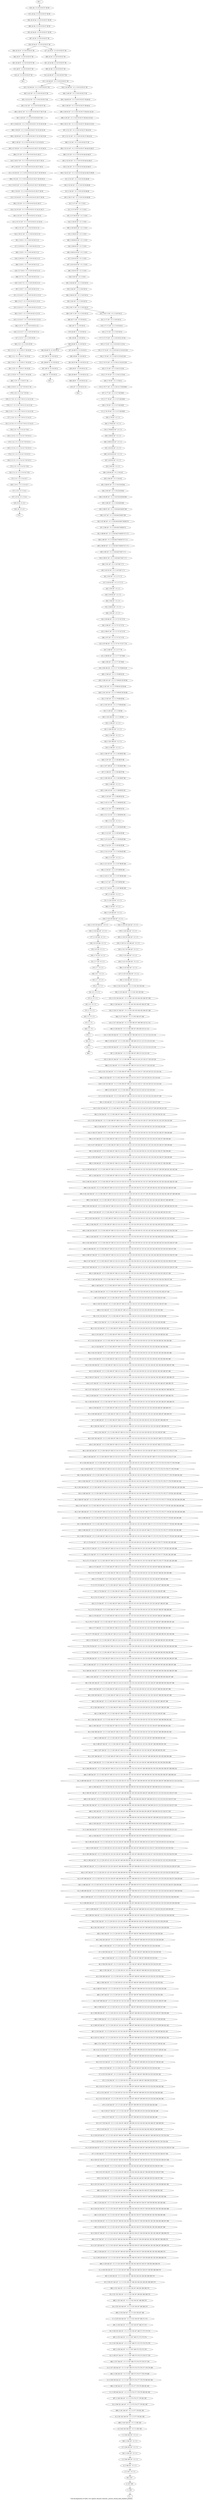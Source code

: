digraph G {
graph [label="Tree-decomposition of width 5 for register allocator (function _process_thread_shell_sendtest_process)"]
0[label="0 | : "];
1[label="1 | 248 : "];
2[label="2 | 247 248 : "];
3[label="3 | 5 247 : 0 1 2 3 "];
4[label="4 | 5 246 247 : 0 1 2 3 "];
5[label="5 | 5 245 246 247 : 0 1 2 3 "];
6[label="6 | 5 244 245 247 : 0 1 2 3 "];
7[label="7 | 5 243 244 247 : 0 1 2 3 "];
8[label="8 | 5 242 243 244 247 : 0 1 2 3 281 282 "];
9[label="9 | 5 241 242 244 247 : 0 1 2 3 277 278 281 282 "];
10[label="10 | 5 240 241 244 247 : 0 1 2 3 273 274 277 278 281 282 "];
11[label="11 | 5 239 240 244 247 : 0 1 2 3 273 274 277 278 279 280 281 282 "];
12[label="12 | 5 238 239 244 247 : 0 1 2 3 167 168 273 274 277 278 279 280 281 282 "];
13[label="13 | 5 237 238 244 247 : 0 1 2 3 167 168 273 274 275 276 277 278 279 280 "];
14[label="14 | 5 236 237 244 247 : 0 1 2 3 167 168 273 274 275 276 277 278 "];
15[label="15 | 5 235 236 244 247 : 0 1 2 3 167 168 271 272 273 274 275 276 "];
16[label="16 | 5 234 235 244 247 : 0 1 2 3 155 156 167 168 271 272 273 274 "];
17[label="17 | 5 233 234 244 247 : 0 1 2 3 155 156 167 168 271 272 "];
18[label="18 | 5 232 233 244 247 : 0 1 2 3 155 156 167 168 269 270 "];
19[label="19 | 5 231 232 244 247 : 0 1 2 3 155 156 167 168 265 266 269 270 "];
20[label="20 | 5 230 231 244 247 : 0 1 2 3 155 156 167 168 243 244 245 246 265 266 269 270 "];
21[label="21 | 5 229 230 244 247 : 0 1 2 3 155 156 167 168 243 244 245 246 255 256 257 258 265 266 269 270 "];
22[label="22 | 5 228 229 244 247 : 0 1 2 3 155 156 167 168 243 244 245 246 255 256 257 258 259 260 261 262 265 266 269 270 "];
23[label="23 | 5 227 228 244 247 : 0 1 2 3 155 156 167 168 243 244 245 246 255 256 257 258 259 260 261 262 265 266 267 268 269 270 "];
24[label="24 | 5 226 227 244 247 : 0 1 2 3 155 156 167 168 243 244 245 246 255 256 257 258 259 260 261 262 265 266 267 268 269 270 "];
25[label="25 | 5 225 226 244 247 : 0 1 2 3 155 156 167 168 243 244 245 246 255 256 257 258 259 260 261 262 263 264 265 266 267 268 "];
26[label="26 | 5 224 225 244 247 : 0 1 2 3 155 156 167 168 223 224 243 244 245 246 255 256 257 258 259 260 261 262 263 264 265 266 "];
27[label="27 | 5 223 224 244 247 : 0 1 2 3 155 156 167 168 223 224 243 244 245 246 255 256 257 258 259 260 261 262 263 264 "];
28[label="28 | 5 222 223 244 247 : 0 1 2 3 155 156 167 168 223 224 243 244 245 246 247 248 249 250 255 256 257 258 259 260 261 262 "];
29[label="29 | 5 221 222 244 247 : 0 1 2 3 155 156 167 168 223 224 243 244 245 246 247 248 249 250 255 256 257 258 "];
30[label="30 | 5 220 221 244 247 : 0 1 2 3 155 156 167 168 223 224 243 244 245 246 247 248 249 250 251 252 253 254 255 256 257 258 "];
31[label="31 | 5 219 220 244 247 : 0 1 2 3 155 156 167 168 207 208 209 210 223 224 243 244 245 246 247 248 249 250 251 252 253 254 255 256 257 258 "];
32[label="32 | 5 218 219 244 247 : 0 1 2 3 155 156 167 168 207 208 209 210 223 224 243 244 245 246 247 248 249 250 251 252 253 254 "];
33[label="33 | 5 217 218 244 247 : 0 1 2 3 155 156 167 168 207 208 209 210 223 224 243 244 245 246 247 248 249 250 "];
34[label="34 | 5 216 217 244 247 : 0 1 2 3 155 156 167 168 207 208 209 210 223 224 243 244 245 246 "];
35[label="35 | 5 215 216 244 247 : 0 1 2 3 129 130 131 132 155 156 167 168 207 208 209 210 223 224 243 244 245 246 "];
36[label="36 | 5 214 215 244 247 : 0 1 2 3 129 130 131 132 155 156 167 168 207 208 209 210 223 224 243 244 245 246 "];
37[label="37 | 5 213 214 244 247 : 0 1 2 3 129 130 131 132 155 156 167 168 207 208 209 210 223 224 241 242 "];
38[label="38 | 5 212 213 244 247 : 0 1 2 3 129 130 131 132 155 156 167 168 207 208 209 210 223 224 237 238 241 242 "];
39[label="39 | 5 211 212 244 247 : 0 1 2 3 129 130 131 132 155 156 167 168 207 208 209 210 223 224 233 234 237 238 241 242 "];
40[label="40 | 5 210 211 244 247 : 0 1 2 3 129 130 131 132 155 156 167 168 207 208 209 210 223 224 233 234 237 238 239 240 241 242 "];
41[label="41 | 5 209 210 244 247 : 0 1 2 3 129 130 131 132 155 156 167 168 207 208 209 210 223 224 233 234 237 238 239 240 241 242 "];
42[label="42 | 5 208 209 244 247 : 0 1 2 3 129 130 131 132 155 156 167 168 207 208 209 210 223 224 233 234 235 236 237 238 239 240 "];
43[label="43 | 5 207 208 244 247 : 0 1 2 3 129 130 131 132 155 156 167 168 207 208 209 210 223 224 233 234 235 236 237 238 "];
44[label="44 | 5 206 207 244 247 : 0 1 2 3 129 130 131 132 155 156 167 168 207 208 209 210 223 224 231 232 233 234 235 236 "];
45[label="45 | 5 205 206 244 247 : 0 1 2 3 129 130 131 132 155 156 167 168 207 208 209 210 223 224 231 232 233 234 "];
46[label="46 | 5 204 205 244 247 : 0 1 2 3 129 130 131 132 155 156 167 168 207 208 209 210 223 224 231 232 "];
47[label="47 | 5 203 204 244 247 : 0 1 2 3 129 130 131 132 155 156 167 168 207 208 209 210 223 224 229 230 "];
48[label="48 | 5 202 203 244 247 : 0 1 2 3 129 130 131 132 155 156 167 168 207 208 209 210 223 224 225 226 229 230 "];
49[label="49 | 5 201 202 244 247 : 0 1 2 3 129 130 131 132 155 156 167 168 199 200 201 202 207 208 209 210 223 224 225 226 229 230 "];
50[label="50 | 5 200 201 244 247 : 0 1 2 3 129 130 131 132 155 156 167 168 199 200 201 202 207 208 209 210 215 216 217 218 223 224 225 226 229 230 "];
51[label="51 | 5 199 200 244 247 : 0 1 2 3 129 130 131 132 155 156 167 168 199 200 201 202 207 208 209 210 215 216 217 218 219 220 221 222 223 224 225 226 229 230 "];
52[label="52 | 5 198 199 244 247 : 0 1 2 3 129 130 131 132 155 156 167 168 199 200 201 202 207 208 209 210 215 216 217 218 219 220 221 222 223 224 225 226 227 228 229 230 "];
53[label="53 | 5 197 198 244 247 : 0 1 2 3 129 130 131 132 155 156 167 168 199 200 201 202 207 208 209 210 215 216 217 218 219 220 221 222 223 224 225 226 227 228 229 230 "];
54[label="54 | 5 196 197 244 247 : 0 1 2 3 129 130 131 132 155 156 167 168 199 200 201 202 207 208 209 210 215 216 217 218 219 220 221 222 223 224 225 226 227 228 "];
55[label="55 | 5 195 196 244 247 : 0 1 2 3 129 130 131 132 155 156 167 168 199 200 201 202 207 208 209 210 215 216 217 218 219 220 221 222 223 224 225 226 "];
56[label="56 | 5 194 195 244 247 : 0 1 2 3 129 130 131 132 155 156 167 168 199 200 201 202 207 208 209 210 215 216 217 218 219 220 221 222 223 224 "];
57[label="57 | 5 193 194 244 247 : 0 1 2 3 129 130 131 132 155 156 167 168 199 200 201 202 203 204 205 206 207 208 209 210 215 216 217 218 219 220 221 222 "];
58[label="58 | 5 192 193 244 247 : 0 1 2 3 129 130 131 132 155 156 167 168 199 200 201 202 203 204 205 206 207 208 209 210 215 216 217 218 "];
59[label="59 | 5 191 192 244 247 : 0 1 2 3 129 130 131 132 155 156 167 168 199 200 201 202 203 204 205 206 207 208 209 210 211 212 213 214 215 216 217 218 "];
60[label="60 | 5 190 191 244 247 : 0 1 2 3 129 130 131 132 155 156 167 168 199 200 201 202 203 204 205 206 207 208 209 210 211 212 213 214 215 216 217 218 "];
61[label="61 | 5 189 190 244 247 : 0 1 2 3 105 106 107 108 113 114 115 116 129 130 131 132 155 156 167 168 199 200 201 202 203 204 205 206 207 208 209 210 211 212 213 214 "];
62[label="62 | 5 188 189 244 247 : 0 1 2 3 105 106 107 108 113 114 115 116 129 130 131 132 155 156 167 168 199 200 201 202 203 204 205 206 207 208 209 210 "];
63[label="63 | 5 187 188 244 247 : 0 1 2 3 105 106 107 108 113 114 115 116 129 130 131 132 155 156 167 168 199 200 201 202 203 204 205 206 "];
64[label="64 | 5 186 187 244 247 : 0 1 2 3 105 106 107 108 113 114 115 116 129 130 131 132 155 156 167 168 199 200 201 202 "];
65[label="65 | 5 185 186 244 247 : 0 1 2 3 105 106 107 108 113 114 115 116 121 122 123 124 129 130 131 132 155 156 167 168 199 200 201 202 "];
66[label="66 | 5 184 185 244 247 : 0 1 2 3 105 106 107 108 113 114 115 116 121 122 123 124 129 130 131 132 155 156 167 168 199 200 201 202 "];
67[label="67 | 5 183 184 244 247 : 0 1 2 3 105 106 107 108 113 114 115 116 121 122 123 124 129 130 131 132 155 156 167 168 197 198 "];
68[label="68 | 5 182 183 244 247 : 0 1 2 3 105 106 107 108 113 114 115 116 121 122 123 124 129 130 131 132 155 156 167 168 193 194 197 198 "];
69[label="69 | 5 181 182 244 247 : 0 1 2 3 105 106 107 108 113 114 115 116 121 122 123 124 129 130 131 132 155 156 167 168 189 190 193 194 197 198 "];
70[label="70 | 5 180 181 244 247 : 0 1 2 3 105 106 107 108 113 114 115 116 121 122 123 124 129 130 131 132 155 156 167 168 189 190 193 194 195 196 197 198 "];
71[label="71 | 5 179 180 244 247 : 0 1 2 3 105 106 107 108 113 114 115 116 121 122 123 124 129 130 131 132 155 156 167 168 189 190 193 194 195 196 197 198 "];
72[label="72 | 5 178 179 244 247 : 0 1 2 3 105 106 107 108 113 114 115 116 121 122 123 124 129 130 131 132 155 156 167 168 189 190 191 192 193 194 195 196 "];
73[label="73 | 5 177 178 244 247 : 0 1 2 3 105 106 107 108 113 114 115 116 121 122 123 124 129 130 131 132 155 156 167 168 189 190 191 192 193 194 "];
74[label="74 | 5 176 177 244 247 : 0 1 2 3 105 106 107 108 113 114 115 116 121 122 123 124 129 130 131 132 155 156 167 168 187 188 189 190 191 192 "];
75[label="75 | 5 175 176 244 247 : 0 1 2 3 105 106 107 108 113 114 115 116 121 122 123 124 129 130 131 132 155 156 167 168 187 188 189 190 "];
76[label="76 | 5 174 175 244 247 : 0 1 2 3 105 106 107 108 113 114 115 116 121 122 123 124 129 130 131 132 155 156 167 168 187 188 "];
77[label="77 | 5 173 174 244 247 : 0 1 2 3 105 106 107 108 113 114 115 116 121 122 123 124 129 130 131 132 155 156 167 168 185 186 "];
78[label="78 | 5 172 173 244 247 : 0 1 2 3 105 106 107 108 113 114 115 116 121 122 123 124 129 130 131 132 155 156 167 168 181 182 185 186 "];
79[label="79 | 5 171 172 244 247 : 0 1 2 3 105 106 107 108 113 114 115 116 121 122 123 124 129 130 131 132 155 156 167 168 175 176 177 178 181 182 185 186 "];
80[label="80 | 5 170 171 244 247 : 0 1 2 3 105 106 107 108 113 114 115 116 121 122 123 124 129 130 131 132 155 156 167 168 175 176 177 178 181 182 185 186 "];
81[label="81 | 5 169 170 244 247 : 0 1 2 3 105 106 107 108 113 114 115 116 121 122 123 124 129 130 131 132 155 156 167 168 171 172 173 174 175 176 177 178 181 182 185 186 "];
82[label="82 | 5 168 169 244 247 : 0 1 2 3 105 106 107 108 113 114 115 116 121 122 123 124 129 130 131 132 155 156 167 168 171 172 173 174 175 176 177 178 181 182 185 186 "];
83[label="83 | 5 167 168 244 247 : 0 1 2 3 105 106 107 108 113 114 115 116 121 122 123 124 129 130 131 132 155 156 167 168 171 172 173 174 175 176 177 178 181 182 183 184 185 186 "];
84[label="84 | 5 166 167 244 247 : 0 1 2 3 105 106 107 108 113 114 115 116 121 122 123 124 129 130 131 132 155 156 167 168 171 172 173 174 175 176 177 178 181 182 183 184 185 186 "];
85[label="85 | 5 165 166 244 247 : 0 1 2 3 105 106 107 108 113 114 115 116 121 122 123 124 129 130 131 132 155 156 167 168 171 172 173 174 175 176 177 178 179 180 181 182 183 184 "];
86[label="86 | 5 164 165 244 247 : 0 1 2 3 105 106 107 108 113 114 115 116 121 122 123 124 129 130 131 132 155 156 167 168 171 172 173 174 175 176 177 178 179 180 181 182 "];
87[label="87 | 5 163 164 244 247 : 0 1 2 3 105 106 107 108 113 114 115 116 121 122 123 124 129 130 131 132 155 156 167 168 171 172 173 174 175 176 177 178 179 180 "];
88[label="88 | 5 162 163 244 247 : 0 1 2 3 105 106 107 108 113 114 115 116 121 122 123 124 129 130 131 132 155 156 167 168 171 172 173 174 175 176 177 178 "];
89[label="89 | 5 161 162 244 247 : 0 1 2 3 105 106 107 108 113 114 115 116 121 122 123 124 129 130 131 132 155 156 167 168 171 172 173 174 "];
90[label="90 | 5 160 161 244 247 : 0 1 2 3 105 106 107 108 113 114 115 116 121 122 123 124 129 130 131 132 155 156 167 168 169 170 "];
91[label="91 | 5 159 160 244 247 : 0 1 2 3 105 106 107 108 113 114 115 116 121 122 123 124 129 130 131 132 155 156 165 166 167 168 169 170 "];
92[label="92 | 5 158 159 244 247 : 0 1 2 3 105 106 107 108 113 114 115 116 121 122 123 124 129 130 131 132 155 156 161 162 165 166 167 168 169 170 "];
93[label="93 | 5 157 158 244 247 : 0 1 2 3 105 106 107 108 113 114 115 116 121 122 123 124 129 130 131 132 155 156 161 162 165 166 167 168 169 170 "];
94[label="94 | 5 156 157 244 247 : 0 1 2 3 105 106 107 108 113 114 115 116 121 122 123 124 129 130 131 132 155 156 161 162 165 166 167 168 169 170 "];
95[label="95 | 5 155 156 244 247 : 0 1 2 3 105 106 107 108 113 114 115 116 121 122 123 124 129 130 131 132 155 156 161 162 163 164 165 166 167 168 "];
96[label="96 | 5 154 155 244 247 : 0 1 2 3 105 106 107 108 113 114 115 116 121 122 123 124 129 130 131 132 155 156 161 162 163 164 165 166 "];
97[label="97 | 5 153 154 244 247 : 0 1 2 3 105 106 107 108 113 114 115 116 121 122 123 124 129 130 131 132 155 156 159 160 161 162 163 164 "];
98[label="98 | 5 152 153 244 247 : 0 1 2 3 105 106 107 108 113 114 115 116 121 122 123 124 129 130 131 132 155 156 159 160 161 162 "];
99[label="99 | 5 151 152 244 247 : 0 1 2 3 105 106 107 108 113 114 115 116 121 122 123 124 129 130 131 132 155 156 159 160 "];
100[label="100 | 5 150 151 244 247 : 0 1 2 3 105 106 107 108 113 114 115 116 121 122 123 124 129 130 131 132 155 156 157 158 "];
101[label="101 | 5 149 150 244 247 : 0 1 2 3 105 106 107 108 113 114 115 116 121 122 123 124 129 130 131 132 153 154 155 156 157 158 "];
102[label="102 | 5 148 149 244 247 : 0 1 2 3 105 106 107 108 113 114 115 116 121 122 123 124 129 130 131 132 149 150 153 154 155 156 157 158 "];
103[label="103 | 5 147 148 244 247 : 0 1 2 3 105 106 107 108 113 114 115 116 121 122 123 124 129 130 131 132 141 142 143 144 149 150 153 154 155 156 157 158 "];
104[label="104 | 5 146 147 244 247 : 0 1 2 3 105 106 107 108 113 114 115 116 121 122 123 124 129 130 131 132 141 142 143 144 149 150 153 154 155 156 157 158 "];
105[label="105 | 5 145 146 244 247 : 0 1 2 3 105 106 107 108 113 114 115 116 121 122 123 124 129 130 131 132 141 142 143 144 149 150 153 154 155 156 157 158 "];
106[label="106 | 5 144 145 244 247 : 0 1 2 3 105 106 107 108 113 114 115 116 121 122 123 124 129 130 131 132 141 142 143 144 149 150 151 152 153 154 155 156 "];
107[label="107 | 5 143 144 244 247 : 0 1 2 3 105 106 107 108 113 114 115 116 121 122 123 124 129 130 131 132 141 142 143 144 149 150 151 152 153 154 "];
108[label="108 | 5 142 143 244 247 : 0 1 2 3 105 106 107 108 113 114 115 116 121 122 123 124 129 130 131 132 141 142 143 144 145 146 147 148 149 150 151 152 "];
109[label="109 | 5 141 142 244 247 : 0 1 2 3 105 106 107 108 113 114 115 116 121 122 123 124 129 130 131 132 137 138 139 140 141 142 143 144 145 146 147 148 149 150 "];
110[label="110 | 5 140 141 244 247 : 0 1 2 3 105 106 107 108 113 114 115 116 121 122 123 124 129 130 131 132 137 138 139 140 141 142 143 144 145 146 147 148 "];
111[label="111 | 5 139 140 244 247 : 0 1 2 3 105 106 107 108 113 114 115 116 121 122 123 124 129 130 131 132 133 134 135 136 137 138 139 140 141 142 143 144 "];
112[label="112 | 5 138 139 244 247 : 0 1 2 3 105 106 107 108 113 114 115 116 121 122 123 124 129 130 131 132 133 134 135 136 137 138 139 140 "];
113[label="113 | 5 137 138 244 247 : 0 1 2 3 105 106 107 108 113 114 115 116 121 122 123 124 129 130 131 132 133 134 135 136 137 138 139 140 "];
114[label="114 | 5 136 137 244 247 : 0 1 2 3 105 106 107 108 113 114 115 116 121 122 123 124 129 130 131 132 133 134 135 136 137 138 139 140 "];
115[label="115 | 5 135 136 244 247 : 0 1 2 3 105 106 107 108 113 114 115 116 121 122 123 124 125 126 127 128 129 130 131 132 133 134 135 136 "];
116[label="116 | 5 134 135 244 247 : 0 1 2 3 105 106 107 108 113 114 115 116 121 122 123 124 125 126 127 128 129 130 131 132 "];
117[label="117 | 5 133 134 244 247 : 0 1 2 3 105 106 107 108 113 114 115 116 121 122 123 124 125 126 127 128 "];
118[label="118 | 5 132 133 244 247 : 0 1 2 3 105 106 107 108 113 114 115 116 117 118 119 120 121 122 123 124 "];
119[label="119 | 5 131 132 244 247 : 0 1 2 3 105 106 107 108 113 114 115 116 117 118 119 120 121 122 123 124 "];
120[label="120 | 5 130 131 244 247 : 0 1 2 3 105 106 107 108 113 114 115 116 117 118 119 120 "];
121[label="121 | 5 129 130 244 247 : 0 1 2 3 105 106 107 108 109 110 111 112 113 114 115 116 "];
122[label="122 | 5 128 129 244 247 : 0 1 2 3 105 106 107 108 109 110 111 112 113 114 115 116 "];
123[label="123 | 5 127 128 244 247 : 0 1 2 3 105 106 107 108 109 110 111 112 "];
124[label="124 | 5 126 127 244 247 : 0 1 2 3 101 102 103 104 105 106 107 108 "];
125[label="125 | 5 125 126 244 247 : 0 1 2 3 101 102 103 104 105 106 107 108 "];
126[label="126 | 5 124 125 244 247 : 0 1 2 3 101 102 103 104 "];
127[label="127 | 5 123 124 244 247 : 0 1 2 3 "];
128[label="128 | 5 122 123 244 247 : 0 1 2 3 "];
129[label="129 | 5 121 122 244 247 : 0 1 2 3 "];
130[label="130 | 5 120 121 122 244 247 : 0 1 2 3 "];
131[label="131 | 5 118 119 247 : 0 1 2 3 "];
132[label="132 | 5 117 118 247 : 0 1 2 3 97 98 99 100 "];
133[label="133 | 5 116 117 247 : 0 1 2 3 97 98 99 100 "];
134[label="134 | 5 115 116 247 : 0 1 2 3 97 98 99 100 "];
135[label="135 | 5 114 115 247 : 0 1 2 3 93 94 95 96 "];
136[label="136 | 5 113 114 247 : 0 1 2 3 93 94 95 96 "];
137[label="137 | 5 112 113 247 : 0 1 2 3 93 94 95 96 "];
138[label="138 | 5 111 112 247 : 0 1 2 3 89 90 91 92 "];
139[label="139 | 5 110 111 247 : 0 1 2 3 89 90 91 92 "];
140[label="140 | 5 109 110 247 : 0 1 2 3 89 90 91 92 "];
141[label="141 | 5 108 109 247 : 0 1 2 3 85 86 87 88 "];
142[label="142 | 5 107 108 247 : 0 1 2 3 85 86 87 88 "];
143[label="143 | 5 106 107 247 : 0 1 2 3 85 86 87 88 "];
144[label="144 | 5 105 106 247 : 0 1 2 3 "];
145[label="145 | 5 104 105 247 : 0 1 2 3 "];
146[label="146 | 5 103 104 247 : 0 1 2 3 83 84 "];
147[label="147 | 5 102 103 247 : 0 1 2 3 79 80 83 84 "];
148[label="148 | 5 101 102 247 : 0 1 2 3 79 80 81 82 83 84 "];
149[label="149 | 5 100 101 247 : 0 1 2 3 79 80 81 82 83 84 "];
150[label="150 | 5 99 100 247 : 0 1 2 3 77 78 79 80 81 82 "];
151[label="151 | 5 98 99 247 : 0 1 2 3 77 78 79 80 "];
152[label="152 | 5 97 98 247 : 0 1 2 3 73 74 75 76 77 78 "];
153[label="153 | 5 96 97 247 : 0 1 2 3 73 74 75 76 "];
154[label="154 | 5 95 96 247 : 0 1 2 3 73 74 75 76 "];
155[label="155 | 5 94 95 247 : 0 1 2 3 "];
156[label="156 | 5 93 94 247 : 0 1 2 3 "];
157[label="157 | 5 92 93 247 : 0 1 2 3 71 72 "];
158[label="158 | 5 91 92 247 : 0 1 2 3 67 68 71 72 "];
159[label="159 | 5 90 91 247 : 0 1 2 3 63 64 67 68 71 72 "];
160[label="160 | 5 89 90 247 : 0 1 2 3 63 64 67 68 69 70 71 72 "];
161[label="161 | 5 88 89 247 : 0 1 2 3 63 64 67 68 69 70 71 72 "];
162[label="162 | 5 87 88 247 : 0 1 2 3 63 64 65 66 67 68 69 70 "];
163[label="163 | 5 86 87 247 : 0 1 2 3 63 64 65 66 67 68 "];
164[label="164 | 5 85 86 247 : 0 1 2 3 61 62 63 64 65 66 "];
165[label="165 | 5 84 85 247 : 0 1 2 3 61 62 63 64 "];
166[label="166 | 5 83 84 247 : 0 1 2 3 61 62 "];
167[label="167 | 5 82 83 247 : 0 1 2 3 "];
168[label="168 | 5 81 82 83 247 : 0 1 2 3 "];
169[label="169 | 5 80 81 83 247 : 0 1 2 3 "];
170[label="170 | 5 79 80 83 247 : 0 1 2 3 "];
171[label="171 | 5 78 79 247 : 0 1 2 3 57 58 59 60 "];
172[label="172 | 5 77 78 247 : 0 1 2 3 57 58 59 60 "];
173[label="173 | 5 76 77 247 : 0 1 2 3 50 51 57 58 59 60 "];
174[label="174 | 5 75 76 247 : 0 1 2 3 50 51 55 56 "];
175[label="175 | 5 74 75 247 : 0 1 2 3 50 51 53 54 55 56 "];
176[label="176 | 5 73 74 247 : 0 1 2 3 8 9 50 51 53 54 55 56 "];
177[label="177 | 5 72 73 247 : 0 1 2 3 8 9 50 51 53 54 "];
178[label="178 | 5 71 72 247 : 0 1 2 3 8 9 50 51 "];
179[label="179 | 65 68 71 : 0 1 8 9 50 51 "];
180[label="180 | 65 68 70 : 0 1 8 9 50 51 "];
181[label="181 | 68 69 70 : 0 1 8 9 50 51 "];
182[label="182 | 65 67 68 : 0 1 8 9 50 51 52 "];
183[label="183 | 65 66 67 : 0 1 8 9 50 51 52 "];
184[label="184 | 5 64 65 247 : 0 1 2 3 8 9 50 51 "];
185[label="185 | 5 63 64 247 : 0 1 2 3 8 9 50 51 "];
186[label="186 | 5 62 63 247 : 0 1 2 3 8 9 "];
187[label="187 | 5 61 62 63 247 : 0 1 2 3 8 9 "];
188[label="188 | 5 60 61 63 247 : 0 1 2 3 8 9 "];
189[label="189 | 5 59 60 63 247 : 0 1 2 3 8 9 "];
190[label="190 | 5 58 59 63 247 : 0 1 2 3 8 9 "];
191[label="191 | 5 57 58 59 247 : 0 1 2 3 8 9 "];
192[label="192 | 5 56 57 247 : 0 1 2 3 8 9 19 20 48 49 "];
193[label="193 | 5 55 56 247 : 0 1 2 3 8 9 19 20 48 49 "];
194[label="194 | 5 54 55 247 : 0 1 2 3 8 9 19 20 44 45 46 47 48 49 "];
195[label="195 | 5 53 54 247 : 0 1 2 3 8 9 19 20 44 45 46 47 "];
196[label="196 | 5 52 53 247 : 0 1 2 3 8 9 19 20 37 38 44 45 46 47 "];
197[label="197 | 5 51 52 247 : 0 1 2 3 8 9 19 20 37 38 42 43 "];
198[label="198 | 5 50 51 247 : 0 1 2 3 8 9 19 20 37 38 40 41 42 43 "];
199[label="199 | 5 49 50 247 : 0 1 2 3 8 9 19 20 37 38 40 41 42 43 "];
200[label="200 | 5 48 49 247 : 0 1 2 3 8 9 19 20 37 38 40 41 "];
201[label="201 | 42 45 48 : 0 1 8 9 19 20 37 38 "];
202[label="202 | 45 46 47 : 0 1 8 9 19 20 37 38 "];
203[label="203 | 42 44 45 : 0 1 8 9 19 20 37 38 39 "];
204[label="204 | 42 43 44 : 0 1 8 9 19 20 37 38 39 "];
205[label="205 | 5 41 42 247 : 0 1 2 3 8 9 19 20 37 38 "];
206[label="206 | 5 40 41 247 : 0 1 2 3 8 9 19 20 26 27 36 37 38 "];
207[label="207 | 5 39 40 247 : 0 1 2 3 8 9 19 20 26 27 32 33 34 35 36 "];
208[label="208 | 5 38 39 247 : 0 1 2 3 8 9 19 20 26 27 32 33 34 35 36 "];
209[label="209 | 5 37 38 247 : 0 1 2 3 8 9 19 20 24 25 26 27 32 33 34 35 "];
210[label="210 | 5 36 37 247 : 0 1 2 3 8 9 19 20 24 25 26 27 30 31 "];
211[label="211 | 5 35 36 247 : 0 1 2 3 8 9 19 20 24 25 26 27 28 29 30 31 "];
212[label="212 | 5 34 35 247 : 0 1 2 3 8 9 19 20 24 25 26 27 28 29 30 31 "];
213[label="213 | 5 33 34 247 : 0 1 2 3 8 9 19 20 24 25 26 27 28 29 "];
214[label="214 | 5 32 33 247 : 0 1 2 3 8 9 19 20 21 22 24 25 26 27 "];
215[label="215 | 5 31 32 247 : 0 1 2 3 8 9 19 20 21 22 24 25 "];
216[label="216 | 5 30 31 247 : 0 1 2 3 8 9 19 20 21 22 "];
217[label="217 | 5 29 30 31 : 0 1 2 3 8 9 19 20 21 22 "];
218[label="218 | 5 28 29 31 : 0 1 2 3 8 9 19 20 21 22 "];
219[label="219 | 5 27 28 31 : 0 1 2 3 8 9 19 20 21 22 "];
220[label="220 | 5 26 27 31 : 0 1 2 3 8 9 19 20 21 22 "];
221[label="221 | 5 25 26 27 : 0 1 2 3 8 9 19 20 21 22 23 "];
222[label="222 | 5 24 25 27 : 0 1 2 3 8 9 19 20 21 22 23 "];
223[label="223 | 5 23 24 27 : 0 1 2 3 8 9 19 20 21 22 23 "];
224[label="224 | 5 22 23 27 : 0 1 2 3 8 9 19 20 21 22 "];
225[label="225 | 5 21 22 : 0 1 2 3 8 9 17 18 19 20 "];
226[label="226 | 5 20 21 : 0 1 2 3 8 9 17 18 19 20 "];
227[label="227 | 5 19 20 : 0 1 2 3 8 9 17 18 19 20 "];
228[label="228 | 5 18 19 : 0 1 2 3 6 7 8 9 16 17 18 "];
229[label="229 | 5 17 18 : 0 1 2 3 6 7 8 9 12 13 14 15 16 "];
230[label="230 | 5 16 17 : 0 1 2 3 6 7 8 9 12 13 14 15 16 "];
231[label="231 | 5 15 16 : 0 1 2 3 4 5 6 7 8 9 12 13 14 15 "];
232[label="232 | 5 14 15 : 0 1 2 3 4 5 6 7 8 9 10 11 "];
233[label="233 | 5 13 14 : 0 1 2 3 4 5 6 7 8 9 10 11 "];
234[label="234 | 5 12 13 : 0 1 2 3 4 5 6 7 8 9 10 11 "];
235[label="235 | 5 11 12 : 0 1 2 3 4 5 6 7 8 9 "];
236[label="236 | 5 10 11 : 0 1 2 3 4 5 6 7 "];
237[label="237 | 5 9 10 : 0 1 2 3 4 5 "];
238[label="238 | 5 8 119 244 : 0 1 2 3 "];
239[label="239 | 5 7 8 119 : 0 1 2 3 "];
240[label="240 | 5 6 7 : 0 1 2 3 "];
241[label="241 | 4 5 : 0 1 2 3 "];
242[label="242 | 3 4 : 0 1 2 3 "];
243[label="243 | 2 3 : 0 1 2 3 "];
244[label="244 | 1 2 : 0 1 "];
245[label="245 | 0 1 : "];
246[label="246 | 65 68 70 : 0 1 8 9 50 51 "];
247[label="247 | 65 68 70 : 0 1 8 9 50 51 "];
248[label="248 | 5 65 71 247 : 0 1 2 3 8 9 50 51 "];
249[label="249 | 42 45 47 : 0 1 8 9 19 20 37 38 "];
250[label="250 | 42 45 47 : 0 1 8 9 19 20 37 38 "];
251[label="251 | 5 42 48 247 : 0 1 2 3 8 9 19 20 37 38 "];
252[label="252 | 5 42 48 247 : 0 1 2 3 8 9 19 20 37 38 "];
253[label="253 | 5 65 71 247 : 0 1 2 3 8 9 50 51 "];
254[label="254 | 5 119 120 244 247 : 0 1 2 3 "];
255[label="255 | 5 119 120 244 247 : 0 1 2 3 "];
256[label="256 | : "];
257[label="257 | 68 70 : 0 1 8 9 50 51 "];
258[label="258 | : "];
259[label="259 | 65 67 : 0 1 8 9 50 51 52 "];
260[label="260 | 65 68 : 0 1 8 9 50 51 "];
261[label="261 | 65 68 : 0 1 8 9 50 51 "];
262[label="262 | 65 71 : 0 1 8 9 50 51 "];
263[label="263 | : "];
264[label="264 | 45 47 : 0 1 8 9 19 20 37 38 "];
265[label="265 | : "];
266[label="266 | 42 44 : 0 1 8 9 19 20 37 38 39 "];
267[label="267 | 42 45 : 0 1 8 9 19 20 37 38 "];
268[label="268 | 42 45 : 0 1 8 9 19 20 37 38 "];
269[label="269 | 42 48 : 0 1 8 9 19 20 37 38 "];
270[label="270 | : "];
271[label="271 | 5 10 : 0 1 2 3 4 5 "];
272[label="272 | 5 11 : 0 1 2 3 4 5 6 7 "];
273[label="273 | 5 12 : 0 1 2 3 4 5 6 7 8 9 "];
274[label="274 | 5 13 : 0 1 2 3 4 5 6 7 8 9 10 11 "];
275[label="275 | 5 14 : 0 1 2 3 4 5 6 7 8 9 10 11 "];
276[label="276 | 5 15 : 0 1 2 3 4 5 6 7 8 9 "];
277[label="277 | 5 16 : 0 1 2 3 6 7 8 9 12 13 14 15 "];
278[label="278 | 5 17 : 0 1 2 3 6 7 8 9 12 13 14 15 16 "];
279[label="279 | 5 18 : 0 1 2 3 6 7 8 9 16 "];
280[label="280 | 5 19 : 0 1 2 3 8 9 17 18 "];
281[label="281 | 5 20 : 0 1 2 3 8 9 17 18 19 20 "];
282[label="282 | 5 21 : 0 1 2 3 8 9 17 18 19 20 "];
283[label="283 | 5 22 : 0 1 2 3 8 9 19 20 "];
284[label="284 | 5 23 27 : 0 1 2 3 8 9 19 20 21 22 "];
285[label="285 | 5 24 27 : 0 1 2 3 8 9 19 20 21 22 23 "];
286[label="286 | 5 25 27 : 0 1 2 3 8 9 19 20 21 22 23 "];
287[label="287 | 5 26 27 : 0 1 2 3 8 9 19 20 21 22 "];
288[label="288 | 5 27 31 : 0 1 2 3 8 9 19 20 21 22 "];
289[label="289 | 5 28 31 : 0 1 2 3 8 9 19 20 21 22 "];
290[label="290 | 5 29 31 : 0 1 2 3 8 9 19 20 21 22 "];
291[label="291 | 5 30 31 : 0 1 2 3 8 9 19 20 21 22 "];
292[label="292 | 5 31 247 : 0 1 2 3 8 9 19 20 21 22 "];
293[label="293 | 5 32 247 : 0 1 2 3 8 9 19 20 21 22 24 25 "];
294[label="294 | 5 33 247 : 0 1 2 3 8 9 19 20 24 25 26 27 "];
295[label="295 | 5 34 247 : 0 1 2 3 8 9 19 20 24 25 26 27 28 29 "];
296[label="296 | 5 35 247 : 0 1 2 3 8 9 19 20 24 25 26 27 28 29 30 31 "];
297[label="297 | 5 36 247 : 0 1 2 3 8 9 19 20 24 25 26 27 30 31 "];
298[label="298 | 5 37 247 : 0 1 2 3 8 9 19 20 24 25 26 27 "];
299[label="299 | 5 38 247 : 0 1 2 3 8 9 19 20 26 27 32 33 34 35 "];
300[label="300 | 5 39 247 : 0 1 2 3 8 9 19 20 26 27 32 33 34 35 36 "];
301[label="301 | 5 40 247 : 0 1 2 3 8 9 19 20 26 27 36 "];
302[label="302 | 5 41 247 : 0 1 2 3 8 9 19 20 37 38 "];
303[label="303 | 5 42 247 : 0 1 2 3 8 9 19 20 37 38 "];
304[label="304 | 5 48 247 : 0 1 2 3 8 9 19 20 37 38 "];
305[label="305 | 5 49 247 : 0 1 2 3 8 9 19 20 37 38 40 41 "];
306[label="306 | 5 50 247 : 0 1 2 3 8 9 19 20 37 38 40 41 42 43 "];
307[label="307 | 5 51 247 : 0 1 2 3 8 9 19 20 37 38 42 43 "];
308[label="308 | 5 52 247 : 0 1 2 3 8 9 19 20 37 38 "];
309[label="309 | 5 53 247 : 0 1 2 3 8 9 19 20 44 45 46 47 "];
310[label="310 | 5 54 247 : 0 1 2 3 8 9 19 20 44 45 46 47 "];
311[label="311 | 5 55 247 : 0 1 2 3 8 9 19 20 48 49 "];
312[label="312 | 5 56 247 : 0 1 2 3 8 9 19 20 48 49 "];
313[label="313 | 5 57 247 : 0 1 2 3 8 9 "];
314[label="314 | 5 58 59 247 : 0 1 2 3 8 9 "];
315[label="315 | 5 59 63 247 : 0 1 2 3 8 9 "];
316[label="316 | 5 60 63 247 : 0 1 2 3 8 9 "];
317[label="317 | 5 61 63 247 : 0 1 2 3 8 9 "];
318[label="318 | 5 63 247 : 0 1 2 3 8 9 "];
319[label="319 | 5 64 247 : 0 1 2 3 8 9 50 51 "];
320[label="320 | 5 65 247 : 0 1 2 3 8 9 50 51 "];
321[label="321 | 5 71 247 : 0 1 2 3 8 9 50 51 "];
322[label="322 | 5 72 247 : 0 1 2 3 8 9 50 51 "];
323[label="323 | 5 73 247 : 0 1 2 3 8 9 50 51 53 54 "];
324[label="324 | 5 74 247 : 0 1 2 3 50 51 53 54 55 56 "];
325[label="325 | 5 75 247 : 0 1 2 3 50 51 55 56 "];
326[label="326 | 5 76 247 : 0 1 2 3 50 51 "];
327[label="327 | 5 77 247 : 0 1 2 3 57 58 59 60 "];
328[label="328 | 5 78 247 : 0 1 2 3 57 58 59 60 "];
329[label="329 | 5 79 247 : 0 1 2 3 "];
330[label="330 | 5 80 83 247 : 0 1 2 3 "];
331[label="331 | 5 81 83 247 : 0 1 2 3 "];
332[label="332 | 5 83 247 : 0 1 2 3 "];
333[label="333 | 5 84 247 : 0 1 2 3 61 62 "];
334[label="334 | 5 85 247 : 0 1 2 3 61 62 63 64 "];
335[label="335 | 5 86 247 : 0 1 2 3 63 64 65 66 "];
336[label="336 | 5 87 247 : 0 1 2 3 63 64 65 66 67 68 "];
337[label="337 | 5 88 247 : 0 1 2 3 63 64 67 68 69 70 "];
338[label="338 | 5 89 247 : 0 1 2 3 63 64 67 68 69 70 71 72 "];
339[label="339 | 5 90 247 : 0 1 2 3 63 64 67 68 71 72 "];
340[label="340 | 5 91 247 : 0 1 2 3 67 68 71 72 "];
341[label="341 | 5 92 247 : 0 1 2 3 71 72 "];
342[label="342 | 5 93 247 : 0 1 2 3 "];
343[label="343 | 5 94 247 : 0 1 2 3 "];
344[label="344 | 5 95 247 : 0 1 2 3 "];
345[label="345 | 5 96 247 : 0 1 2 3 73 74 75 76 "];
346[label="346 | 5 97 247 : 0 1 2 3 73 74 75 76 "];
347[label="347 | 5 98 247 : 0 1 2 3 77 78 "];
348[label="348 | 5 99 247 : 0 1 2 3 77 78 79 80 "];
349[label="349 | 5 100 247 : 0 1 2 3 79 80 81 82 "];
350[label="350 | 5 101 247 : 0 1 2 3 79 80 81 82 83 84 "];
351[label="351 | 5 102 247 : 0 1 2 3 79 80 83 84 "];
352[label="352 | 5 103 247 : 0 1 2 3 83 84 "];
353[label="353 | 5 104 247 : 0 1 2 3 "];
354[label="354 | 5 105 247 : 0 1 2 3 "];
355[label="355 | 5 106 247 : 0 1 2 3 "];
356[label="356 | 5 107 247 : 0 1 2 3 85 86 87 88 "];
357[label="357 | 5 108 247 : 0 1 2 3 85 86 87 88 "];
358[label="358 | 5 109 247 : 0 1 2 3 "];
359[label="359 | 5 110 247 : 0 1 2 3 89 90 91 92 "];
360[label="360 | 5 111 247 : 0 1 2 3 89 90 91 92 "];
361[label="361 | 5 112 247 : 0 1 2 3 "];
362[label="362 | 5 113 247 : 0 1 2 3 93 94 95 96 "];
363[label="363 | 5 114 247 : 0 1 2 3 93 94 95 96 "];
364[label="364 | 5 115 247 : 0 1 2 3 "];
365[label="365 | 5 116 247 : 0 1 2 3 97 98 99 100 "];
366[label="366 | 5 117 247 : 0 1 2 3 97 98 99 100 "];
367[label="367 | 5 118 247 : 0 1 2 3 "];
368[label="368 | 5 119 247 : 0 1 2 3 "];
369[label="369 | : "];
370[label="370 | 1 : "];
371[label="371 | 2 : 0 1 "];
372[label="372 | 3 : 0 1 2 3 "];
373[label="373 | 4 : 0 1 2 3 "];
374[label="374 | 5 : 0 1 2 3 "];
375[label="375 | 5 7 : 0 1 2 3 "];
376[label="376 | 5 8 119 : 0 1 2 3 "];
377[label="377 | 5 119 244 : 0 1 2 3 "];
378[label="378 | 5 120 244 247 : 0 1 2 3 "];
379[label="379 | 5 122 244 247 : 0 1 2 3 "];
380[label="380 | 5 123 244 247 : 0 1 2 3 "];
381[label="381 | 5 124 244 247 : 0 1 2 3 "];
382[label="382 | 5 125 244 247 : 0 1 2 3 101 102 103 104 "];
383[label="383 | 5 126 244 247 : 0 1 2 3 101 102 103 104 105 106 107 108 "];
384[label="384 | 5 127 244 247 : 0 1 2 3 105 106 107 108 "];
385[label="385 | 5 128 244 247 : 0 1 2 3 105 106 107 108 109 110 111 112 "];
386[label="386 | 5 129 244 247 : 0 1 2 3 105 106 107 108 109 110 111 112 113 114 115 116 "];
387[label="387 | 5 130 244 247 : 0 1 2 3 105 106 107 108 113 114 115 116 "];
388[label="388 | 5 131 244 247 : 0 1 2 3 105 106 107 108 113 114 115 116 117 118 119 120 "];
389[label="389 | 5 132 244 247 : 0 1 2 3 105 106 107 108 113 114 115 116 117 118 119 120 121 122 123 124 "];
390[label="390 | 5 133 244 247 : 0 1 2 3 105 106 107 108 113 114 115 116 121 122 123 124 "];
391[label="391 | 5 134 244 247 : 0 1 2 3 105 106 107 108 113 114 115 116 121 122 123 124 125 126 127 128 "];
392[label="392 | 5 135 244 247 : 0 1 2 3 105 106 107 108 113 114 115 116 121 122 123 124 125 126 127 128 129 130 131 132 "];
393[label="393 | 5 136 244 247 : 0 1 2 3 105 106 107 108 113 114 115 116 121 122 123 124 129 130 131 132 133 134 135 136 "];
394[label="394 | 5 137 244 247 : 0 1 2 3 105 106 107 108 113 114 115 116 121 122 123 124 129 130 131 132 133 134 135 136 137 138 139 140 "];
395[label="395 | 5 138 244 247 : 0 1 2 3 105 106 107 108 113 114 115 116 121 122 123 124 129 130 131 132 133 134 135 136 137 138 139 140 "];
396[label="396 | 5 139 244 247 : 0 1 2 3 105 106 107 108 113 114 115 116 121 122 123 124 129 130 131 132 133 134 135 136 137 138 139 140 "];
397[label="397 | 5 140 244 247 : 0 1 2 3 105 106 107 108 113 114 115 116 121 122 123 124 129 130 131 132 137 138 139 140 141 142 143 144 "];
398[label="398 | 5 141 244 247 : 0 1 2 3 105 106 107 108 113 114 115 116 121 122 123 124 129 130 131 132 137 138 139 140 141 142 143 144 145 146 147 148 "];
399[label="399 | 5 142 244 247 : 0 1 2 3 105 106 107 108 113 114 115 116 121 122 123 124 129 130 131 132 141 142 143 144 145 146 147 148 149 150 "];
400[label="400 | 5 143 244 247 : 0 1 2 3 105 106 107 108 113 114 115 116 121 122 123 124 129 130 131 132 141 142 143 144 149 150 151 152 "];
401[label="401 | 5 144 244 247 : 0 1 2 3 105 106 107 108 113 114 115 116 121 122 123 124 129 130 131 132 141 142 143 144 149 150 151 152 153 154 "];
402[label="402 | 5 145 244 247 : 0 1 2 3 105 106 107 108 113 114 115 116 121 122 123 124 129 130 131 132 141 142 143 144 149 150 153 154 155 156 "];
403[label="403 | 5 146 244 247 : 0 1 2 3 105 106 107 108 113 114 115 116 121 122 123 124 129 130 131 132 141 142 143 144 149 150 153 154 155 156 157 158 "];
404[label="404 | 5 147 244 247 : 0 1 2 3 105 106 107 108 113 114 115 116 121 122 123 124 129 130 131 132 141 142 143 144 149 150 153 154 155 156 157 158 "];
405[label="405 | 5 148 244 247 : 0 1 2 3 105 106 107 108 113 114 115 116 121 122 123 124 129 130 131 132 149 150 153 154 155 156 157 158 "];
406[label="406 | 5 149 244 247 : 0 1 2 3 105 106 107 108 113 114 115 116 121 122 123 124 129 130 131 132 153 154 155 156 157 158 "];
407[label="407 | 5 150 244 247 : 0 1 2 3 105 106 107 108 113 114 115 116 121 122 123 124 129 130 131 132 155 156 157 158 "];
408[label="408 | 5 151 244 247 : 0 1 2 3 105 106 107 108 113 114 115 116 121 122 123 124 129 130 131 132 155 156 "];
409[label="409 | 5 152 244 247 : 0 1 2 3 105 106 107 108 113 114 115 116 121 122 123 124 129 130 131 132 155 156 159 160 "];
410[label="410 | 5 153 244 247 : 0 1 2 3 105 106 107 108 113 114 115 116 121 122 123 124 129 130 131 132 155 156 159 160 161 162 "];
411[label="411 | 5 154 244 247 : 0 1 2 3 105 106 107 108 113 114 115 116 121 122 123 124 129 130 131 132 155 156 161 162 163 164 "];
412[label="412 | 5 155 244 247 : 0 1 2 3 105 106 107 108 113 114 115 116 121 122 123 124 129 130 131 132 155 156 161 162 163 164 165 166 "];
413[label="413 | 5 156 244 247 : 0 1 2 3 105 106 107 108 113 114 115 116 121 122 123 124 129 130 131 132 155 156 161 162 165 166 167 168 "];
414[label="414 | 5 157 244 247 : 0 1 2 3 105 106 107 108 113 114 115 116 121 122 123 124 129 130 131 132 155 156 161 162 165 166 167 168 169 170 "];
415[label="415 | 5 158 244 247 : 0 1 2 3 105 106 107 108 113 114 115 116 121 122 123 124 129 130 131 132 155 156 161 162 165 166 167 168 169 170 "];
416[label="416 | 5 159 244 247 : 0 1 2 3 105 106 107 108 113 114 115 116 121 122 123 124 129 130 131 132 155 156 165 166 167 168 169 170 "];
417[label="417 | 5 160 244 247 : 0 1 2 3 105 106 107 108 113 114 115 116 121 122 123 124 129 130 131 132 155 156 167 168 169 170 "];
418[label="418 | 5 161 244 247 : 0 1 2 3 105 106 107 108 113 114 115 116 121 122 123 124 129 130 131 132 155 156 167 168 "];
419[label="419 | 5 162 244 247 : 0 1 2 3 105 106 107 108 113 114 115 116 121 122 123 124 129 130 131 132 155 156 167 168 171 172 173 174 "];
420[label="420 | 5 163 244 247 : 0 1 2 3 105 106 107 108 113 114 115 116 121 122 123 124 129 130 131 132 155 156 167 168 171 172 173 174 175 176 177 178 "];
421[label="421 | 5 164 244 247 : 0 1 2 3 105 106 107 108 113 114 115 116 121 122 123 124 129 130 131 132 155 156 167 168 171 172 173 174 175 176 177 178 179 180 "];
422[label="422 | 5 165 244 247 : 0 1 2 3 105 106 107 108 113 114 115 116 121 122 123 124 129 130 131 132 155 156 167 168 171 172 173 174 175 176 177 178 179 180 181 182 "];
423[label="423 | 5 166 244 247 : 0 1 2 3 105 106 107 108 113 114 115 116 121 122 123 124 129 130 131 132 155 156 167 168 171 172 173 174 175 176 177 178 181 182 183 184 "];
424[label="424 | 5 167 244 247 : 0 1 2 3 105 106 107 108 113 114 115 116 121 122 123 124 129 130 131 132 155 156 167 168 171 172 173 174 175 176 177 178 181 182 183 184 185 186 "];
425[label="425 | 5 168 244 247 : 0 1 2 3 105 106 107 108 113 114 115 116 121 122 123 124 129 130 131 132 155 156 167 168 171 172 173 174 175 176 177 178 181 182 185 186 "];
426[label="426 | 5 169 244 247 : 0 1 2 3 105 106 107 108 113 114 115 116 121 122 123 124 129 130 131 132 155 156 167 168 171 172 173 174 175 176 177 178 181 182 185 186 "];
427[label="427 | 5 170 244 247 : 0 1 2 3 105 106 107 108 113 114 115 116 121 122 123 124 129 130 131 132 155 156 167 168 175 176 177 178 181 182 185 186 "];
428[label="428 | 5 171 244 247 : 0 1 2 3 105 106 107 108 113 114 115 116 121 122 123 124 129 130 131 132 155 156 167 168 175 176 177 178 181 182 185 186 "];
429[label="429 | 5 172 244 247 : 0 1 2 3 105 106 107 108 113 114 115 116 121 122 123 124 129 130 131 132 155 156 167 168 181 182 185 186 "];
430[label="430 | 5 173 244 247 : 0 1 2 3 105 106 107 108 113 114 115 116 121 122 123 124 129 130 131 132 155 156 167 168 185 186 "];
431[label="431 | 5 174 244 247 : 0 1 2 3 105 106 107 108 113 114 115 116 121 122 123 124 129 130 131 132 155 156 167 168 "];
432[label="432 | 5 175 244 247 : 0 1 2 3 105 106 107 108 113 114 115 116 121 122 123 124 129 130 131 132 155 156 167 168 187 188 "];
433[label="433 | 5 176 244 247 : 0 1 2 3 105 106 107 108 113 114 115 116 121 122 123 124 129 130 131 132 155 156 167 168 187 188 189 190 "];
434[label="434 | 5 177 244 247 : 0 1 2 3 105 106 107 108 113 114 115 116 121 122 123 124 129 130 131 132 155 156 167 168 189 190 191 192 "];
435[label="435 | 5 178 244 247 : 0 1 2 3 105 106 107 108 113 114 115 116 121 122 123 124 129 130 131 132 155 156 167 168 189 190 191 192 193 194 "];
436[label="436 | 5 179 244 247 : 0 1 2 3 105 106 107 108 113 114 115 116 121 122 123 124 129 130 131 132 155 156 167 168 189 190 193 194 195 196 "];
437[label="437 | 5 180 244 247 : 0 1 2 3 105 106 107 108 113 114 115 116 121 122 123 124 129 130 131 132 155 156 167 168 189 190 193 194 195 196 197 198 "];
438[label="438 | 5 181 244 247 : 0 1 2 3 105 106 107 108 113 114 115 116 121 122 123 124 129 130 131 132 155 156 167 168 189 190 193 194 197 198 "];
439[label="439 | 5 182 244 247 : 0 1 2 3 105 106 107 108 113 114 115 116 121 122 123 124 129 130 131 132 155 156 167 168 193 194 197 198 "];
440[label="440 | 5 183 244 247 : 0 1 2 3 105 106 107 108 113 114 115 116 121 122 123 124 129 130 131 132 155 156 167 168 197 198 "];
441[label="441 | 5 184 244 247 : 0 1 2 3 105 106 107 108 113 114 115 116 121 122 123 124 129 130 131 132 155 156 167 168 "];
442[label="442 | 5 185 244 247 : 0 1 2 3 105 106 107 108 113 114 115 116 121 122 123 124 129 130 131 132 155 156 167 168 199 200 201 202 "];
443[label="443 | 5 186 244 247 : 0 1 2 3 105 106 107 108 113 114 115 116 129 130 131 132 155 156 167 168 199 200 201 202 "];
444[label="444 | 5 187 244 247 : 0 1 2 3 105 106 107 108 113 114 115 116 129 130 131 132 155 156 167 168 199 200 201 202 "];
445[label="445 | 5 188 244 247 : 0 1 2 3 105 106 107 108 113 114 115 116 129 130 131 132 155 156 167 168 199 200 201 202 203 204 205 206 "];
446[label="446 | 5 189 244 247 : 0 1 2 3 105 106 107 108 113 114 115 116 129 130 131 132 155 156 167 168 199 200 201 202 203 204 205 206 207 208 209 210 "];
447[label="447 | 5 190 244 247 : 0 1 2 3 129 130 131 132 155 156 167 168 199 200 201 202 203 204 205 206 207 208 209 210 211 212 213 214 "];
448[label="448 | 5 191 244 247 : 0 1 2 3 129 130 131 132 155 156 167 168 199 200 201 202 203 204 205 206 207 208 209 210 211 212 213 214 215 216 217 218 "];
449[label="449 | 5 192 244 247 : 0 1 2 3 129 130 131 132 155 156 167 168 199 200 201 202 203 204 205 206 207 208 209 210 215 216 217 218 "];
450[label="450 | 5 193 244 247 : 0 1 2 3 129 130 131 132 155 156 167 168 199 200 201 202 203 204 205 206 207 208 209 210 215 216 217 218 "];
451[label="451 | 5 194 244 247 : 0 1 2 3 129 130 131 132 155 156 167 168 199 200 201 202 207 208 209 210 215 216 217 218 219 220 221 222 "];
452[label="452 | 5 195 244 247 : 0 1 2 3 129 130 131 132 155 156 167 168 199 200 201 202 207 208 209 210 215 216 217 218 219 220 221 222 223 224 "];
453[label="453 | 5 196 244 247 : 0 1 2 3 129 130 131 132 155 156 167 168 199 200 201 202 207 208 209 210 215 216 217 218 219 220 221 222 223 224 225 226 "];
454[label="454 | 5 197 244 247 : 0 1 2 3 129 130 131 132 155 156 167 168 199 200 201 202 207 208 209 210 215 216 217 218 219 220 221 222 223 224 225 226 227 228 "];
455[label="455 | 5 198 244 247 : 0 1 2 3 129 130 131 132 155 156 167 168 199 200 201 202 207 208 209 210 215 216 217 218 219 220 221 222 223 224 225 226 227 228 229 230 "];
456[label="456 | 5 199 244 247 : 0 1 2 3 129 130 131 132 155 156 167 168 199 200 201 202 207 208 209 210 215 216 217 218 219 220 221 222 223 224 225 226 229 230 "];
457[label="457 | 5 200 244 247 : 0 1 2 3 129 130 131 132 155 156 167 168 199 200 201 202 207 208 209 210 215 216 217 218 223 224 225 226 229 230 "];
458[label="458 | 5 201 244 247 : 0 1 2 3 129 130 131 132 155 156 167 168 199 200 201 202 207 208 209 210 223 224 225 226 229 230 "];
459[label="459 | 5 202 244 247 : 0 1 2 3 129 130 131 132 155 156 167 168 207 208 209 210 223 224 225 226 229 230 "];
460[label="460 | 5 203 244 247 : 0 1 2 3 129 130 131 132 155 156 167 168 207 208 209 210 223 224 229 230 "];
461[label="461 | 5 204 244 247 : 0 1 2 3 129 130 131 132 155 156 167 168 207 208 209 210 223 224 "];
462[label="462 | 5 205 244 247 : 0 1 2 3 129 130 131 132 155 156 167 168 207 208 209 210 223 224 231 232 "];
463[label="463 | 5 206 244 247 : 0 1 2 3 129 130 131 132 155 156 167 168 207 208 209 210 223 224 231 232 233 234 "];
464[label="464 | 5 207 244 247 : 0 1 2 3 129 130 131 132 155 156 167 168 207 208 209 210 223 224 233 234 235 236 "];
465[label="465 | 5 208 244 247 : 0 1 2 3 129 130 131 132 155 156 167 168 207 208 209 210 223 224 233 234 235 236 237 238 "];
466[label="466 | 5 209 244 247 : 0 1 2 3 129 130 131 132 155 156 167 168 207 208 209 210 223 224 233 234 237 238 239 240 "];
467[label="467 | 5 210 244 247 : 0 1 2 3 129 130 131 132 155 156 167 168 207 208 209 210 223 224 233 234 237 238 239 240 241 242 "];
468[label="468 | 5 211 244 247 : 0 1 2 3 129 130 131 132 155 156 167 168 207 208 209 210 223 224 233 234 237 238 241 242 "];
469[label="469 | 5 212 244 247 : 0 1 2 3 129 130 131 132 155 156 167 168 207 208 209 210 223 224 237 238 241 242 "];
470[label="470 | 5 213 244 247 : 0 1 2 3 129 130 131 132 155 156 167 168 207 208 209 210 223 224 241 242 "];
471[label="471 | 5 214 244 247 : 0 1 2 3 129 130 131 132 155 156 167 168 207 208 209 210 223 224 "];
472[label="472 | 5 215 244 247 : 0 1 2 3 129 130 131 132 155 156 167 168 207 208 209 210 223 224 243 244 245 246 "];
473[label="473 | 5 216 244 247 : 0 1 2 3 155 156 167 168 207 208 209 210 223 224 243 244 245 246 "];
474[label="474 | 5 217 244 247 : 0 1 2 3 155 156 167 168 207 208 209 210 223 224 243 244 245 246 "];
475[label="475 | 5 218 244 247 : 0 1 2 3 155 156 167 168 207 208 209 210 223 224 243 244 245 246 247 248 249 250 "];
476[label="476 | 5 219 244 247 : 0 1 2 3 155 156 167 168 207 208 209 210 223 224 243 244 245 246 247 248 249 250 251 252 253 254 "];
477[label="477 | 5 220 244 247 : 0 1 2 3 155 156 167 168 223 224 243 244 245 246 247 248 249 250 251 252 253 254 255 256 257 258 "];
478[label="478 | 5 221 244 247 : 0 1 2 3 155 156 167 168 223 224 243 244 245 246 247 248 249 250 255 256 257 258 "];
479[label="479 | 5 222 244 247 : 0 1 2 3 155 156 167 168 223 224 243 244 245 246 247 248 249 250 255 256 257 258 "];
480[label="480 | 5 223 244 247 : 0 1 2 3 155 156 167 168 223 224 243 244 245 246 255 256 257 258 259 260 261 262 "];
481[label="481 | 5 224 244 247 : 0 1 2 3 155 156 167 168 223 224 243 244 245 246 255 256 257 258 259 260 261 262 263 264 "];
482[label="482 | 5 225 244 247 : 0 1 2 3 155 156 167 168 243 244 245 246 255 256 257 258 259 260 261 262 263 264 265 266 "];
483[label="483 | 5 226 244 247 : 0 1 2 3 155 156 167 168 243 244 245 246 255 256 257 258 259 260 261 262 265 266 267 268 "];
484[label="484 | 5 227 244 247 : 0 1 2 3 155 156 167 168 243 244 245 246 255 256 257 258 259 260 261 262 265 266 267 268 269 270 "];
485[label="485 | 5 228 244 247 : 0 1 2 3 155 156 167 168 243 244 245 246 255 256 257 258 259 260 261 262 265 266 269 270 "];
486[label="486 | 5 229 244 247 : 0 1 2 3 155 156 167 168 243 244 245 246 255 256 257 258 265 266 269 270 "];
487[label="487 | 5 230 244 247 : 0 1 2 3 155 156 167 168 243 244 245 246 265 266 269 270 "];
488[label="488 | 5 231 244 247 : 0 1 2 3 155 156 167 168 265 266 269 270 "];
489[label="489 | 5 232 244 247 : 0 1 2 3 155 156 167 168 269 270 "];
490[label="490 | 5 233 244 247 : 0 1 2 3 155 156 167 168 "];
491[label="491 | 5 234 244 247 : 0 1 2 3 155 156 167 168 271 272 "];
492[label="492 | 5 235 244 247 : 0 1 2 3 167 168 271 272 273 274 "];
493[label="493 | 5 236 244 247 : 0 1 2 3 167 168 273 274 275 276 "];
494[label="494 | 5 237 244 247 : 0 1 2 3 167 168 273 274 275 276 277 278 "];
495[label="495 | 5 238 244 247 : 0 1 2 3 167 168 273 274 277 278 279 280 "];
496[label="496 | 5 239 244 247 : 0 1 2 3 273 274 277 278 279 280 281 282 "];
497[label="497 | 5 240 244 247 : 0 1 2 3 273 274 277 278 281 282 "];
498[label="498 | 5 241 244 247 : 0 1 2 3 277 278 281 282 "];
499[label="499 | 5 242 244 247 : 0 1 2 3 281 282 "];
500[label="500 | 5 244 247 : 0 1 2 3 "];
501[label="501 | 5 245 247 : 0 1 2 3 "];
502[label="502 | 247 : "];
503[label="503 | 5 120 122 244 247 : 0 1 2 3 "];
504[label="504 | 5 119 244 247 : 0 1 2 3 "];
505[label="505 | 5 79 83 247 : 0 1 2 3 "];
506[label="506 | 65 71 247 : 0 1 8 9 50 51 "];
507[label="507 | 69 70 : 0 1 8 9 50 51 "];
508[label="508 | 70 : 0 1 8 9 50 51 "];
509[label="509 | 66 67 : 0 1 8 9 50 51 52 "];
510[label="510 | 67 : 0 1 8 9 50 51 52 "];
511[label="511 | 5 57 59 247 : 0 1 2 3 8 9 "];
512[label="512 | 42 48 247 : 0 1 8 9 19 20 37 38 "];
513[label="513 | 46 47 : 0 1 8 9 19 20 37 38 "];
514[label="514 | 47 : 0 1 8 9 19 20 37 38 "];
515[label="515 | 43 44 : 0 1 8 9 19 20 37 38 39 "];
516[label="516 | 44 : 0 1 8 9 19 20 37 38 39 "];
517[label="517 | 5 22 27 : 0 1 2 3 8 9 19 20 "];
518[label="518 | 9 10 : 0 1 4 5 "];
519[label="519 | 10 : 0 1 4 5 "];
520[label="520 | 5 119 244 247 : 0 1 2 3 "];
521[label="521 | 5 7 119 : 0 1 2 3 "];
522[label="522 | 5 7 : 0 1 2 3 "];
523[label="523 | 1 : "];
524[label="524 | 5 119 120 244 247 : 0 1 2 3 "];
525[label="525 | 5 65 71 247 : 0 1 2 3 8 9 50 51 "];
526[label="526 | 5 42 48 247 : 0 1 2 3 8 9 19 20 37 38 "];
527[label="527 | 42 45 47 : 0 1 8 9 19 20 37 38 "];
180->246 ;
180->247 ;
257->181 ;
246->257 ;
259->183 ;
182->259 ;
260->182 ;
247->260 ;
261->180 ;
179->261 ;
262->179 ;
264->202 ;
249->264 ;
271->237 ;
236->271 ;
272->236 ;
235->272 ;
273->235 ;
234->273 ;
274->234 ;
233->274 ;
275->233 ;
232->275 ;
276->232 ;
231->276 ;
277->231 ;
230->277 ;
278->230 ;
229->278 ;
279->229 ;
228->279 ;
280->228 ;
227->280 ;
281->227 ;
226->281 ;
282->226 ;
225->282 ;
283->225 ;
284->224 ;
223->284 ;
285->223 ;
222->285 ;
286->222 ;
221->286 ;
287->221 ;
220->287 ;
288->220 ;
219->288 ;
289->219 ;
218->289 ;
290->218 ;
217->290 ;
291->217 ;
216->291 ;
292->216 ;
215->292 ;
293->215 ;
214->293 ;
294->214 ;
213->294 ;
295->213 ;
212->295 ;
296->212 ;
211->296 ;
297->211 ;
210->297 ;
298->210 ;
209->298 ;
299->209 ;
208->299 ;
300->208 ;
207->300 ;
301->207 ;
206->301 ;
302->206 ;
205->302 ;
303->205 ;
252->303 ;
370->245 ;
244->370 ;
371->244 ;
243->371 ;
372->243 ;
242->372 ;
373->242 ;
241->373 ;
374->241 ;
375->240 ;
376->239 ;
238->376 ;
377->238 ;
506->262 ;
248->506 ;
181->507 ;
508->256 ;
507->508 ;
183->509 ;
510->258 ;
509->510 ;
202->513 ;
514->263 ;
513->514 ;
517->283 ;
224->517 ;
237->518 ;
519->270 ;
518->519 ;
520->377 ;
255->520 ;
521->375 ;
239->521 ;
522->374 ;
240->522 ;
523->369 ;
245->523 ;
265->516 ;
516->515 ;
515->204 ;
204->266 ;
266->203 ;
203->267 ;
267->250 ;
268->201 ;
201->269 ;
269->512 ;
512->251 ;
304->200 ;
200->305 ;
305->199 ;
199->306 ;
306->198 ;
198->307 ;
307->197 ;
197->308 ;
308->196 ;
196->309 ;
309->195 ;
195->310 ;
310->194 ;
194->311 ;
311->193 ;
193->312 ;
312->192 ;
192->313 ;
313->511 ;
511->191 ;
191->314 ;
314->190 ;
190->315 ;
315->189 ;
189->316 ;
316->188 ;
188->317 ;
317->187 ;
187->186 ;
186->318 ;
318->185 ;
185->319 ;
319->184 ;
184->320 ;
320->253 ;
321->178 ;
178->322 ;
322->177 ;
177->323 ;
323->176 ;
176->324 ;
324->175 ;
175->325 ;
325->174 ;
174->326 ;
326->173 ;
173->327 ;
327->172 ;
172->328 ;
328->171 ;
171->329 ;
329->505 ;
505->170 ;
170->330 ;
330->169 ;
169->331 ;
331->168 ;
168->167 ;
167->332 ;
332->166 ;
166->333 ;
333->165 ;
165->334 ;
334->164 ;
164->335 ;
335->163 ;
163->336 ;
336->162 ;
162->337 ;
337->161 ;
161->338 ;
338->160 ;
160->339 ;
339->159 ;
159->340 ;
340->158 ;
158->341 ;
341->157 ;
157->342 ;
342->156 ;
156->343 ;
343->155 ;
155->344 ;
344->154 ;
154->345 ;
345->153 ;
153->346 ;
346->152 ;
152->347 ;
347->151 ;
151->348 ;
348->150 ;
150->349 ;
349->149 ;
149->350 ;
350->148 ;
148->351 ;
351->147 ;
147->352 ;
352->146 ;
146->353 ;
353->145 ;
145->354 ;
354->144 ;
144->355 ;
355->143 ;
143->356 ;
356->142 ;
142->357 ;
357->141 ;
141->358 ;
358->140 ;
140->359 ;
359->139 ;
139->360 ;
360->138 ;
138->361 ;
361->137 ;
137->362 ;
362->136 ;
136->363 ;
363->135 ;
135->364 ;
364->134 ;
134->365 ;
365->133 ;
133->366 ;
366->132 ;
132->367 ;
367->131 ;
131->368 ;
368->504 ;
504->254 ;
378->503 ;
503->130 ;
130->129 ;
129->379 ;
379->128 ;
128->380 ;
380->127 ;
127->381 ;
381->126 ;
126->382 ;
382->125 ;
125->383 ;
383->124 ;
124->384 ;
384->123 ;
123->385 ;
385->122 ;
122->386 ;
386->121 ;
121->387 ;
387->120 ;
120->388 ;
388->119 ;
119->389 ;
389->118 ;
118->390 ;
390->117 ;
117->391 ;
391->116 ;
116->392 ;
392->115 ;
115->393 ;
393->114 ;
114->394 ;
394->113 ;
113->395 ;
395->112 ;
112->396 ;
396->111 ;
111->397 ;
397->110 ;
110->398 ;
398->109 ;
109->399 ;
399->108 ;
108->400 ;
400->107 ;
107->401 ;
401->106 ;
106->402 ;
402->105 ;
105->403 ;
403->104 ;
104->404 ;
404->103 ;
103->405 ;
405->102 ;
102->406 ;
406->101 ;
101->407 ;
407->100 ;
100->408 ;
408->99 ;
99->409 ;
409->98 ;
98->410 ;
410->97 ;
97->411 ;
411->96 ;
96->412 ;
412->95 ;
95->413 ;
413->94 ;
94->414 ;
414->93 ;
93->415 ;
415->92 ;
92->416 ;
416->91 ;
91->417 ;
417->90 ;
90->418 ;
418->89 ;
89->419 ;
419->88 ;
88->420 ;
420->87 ;
87->421 ;
421->86 ;
86->422 ;
422->85 ;
85->423 ;
423->84 ;
84->424 ;
424->83 ;
83->425 ;
425->82 ;
82->426 ;
426->81 ;
81->427 ;
427->80 ;
80->428 ;
428->79 ;
79->429 ;
429->78 ;
78->430 ;
430->77 ;
77->431 ;
431->76 ;
76->432 ;
432->75 ;
75->433 ;
433->74 ;
74->434 ;
434->73 ;
73->435 ;
435->72 ;
72->436 ;
436->71 ;
71->437 ;
437->70 ;
70->438 ;
438->69 ;
69->439 ;
439->68 ;
68->440 ;
440->67 ;
67->441 ;
441->66 ;
66->442 ;
442->65 ;
65->443 ;
443->64 ;
64->444 ;
444->63 ;
63->445 ;
445->62 ;
62->446 ;
446->61 ;
61->447 ;
447->60 ;
60->448 ;
448->59 ;
59->449 ;
449->58 ;
58->450 ;
450->57 ;
57->451 ;
451->56 ;
56->452 ;
452->55 ;
55->453 ;
453->54 ;
54->454 ;
454->53 ;
53->455 ;
455->52 ;
52->456 ;
456->51 ;
51->457 ;
457->50 ;
50->458 ;
458->49 ;
49->459 ;
459->48 ;
48->460 ;
460->47 ;
47->461 ;
461->46 ;
46->462 ;
462->45 ;
45->463 ;
463->44 ;
44->464 ;
464->43 ;
43->465 ;
465->42 ;
42->466 ;
466->41 ;
41->467 ;
467->40 ;
40->468 ;
468->39 ;
39->469 ;
469->38 ;
38->470 ;
470->37 ;
37->471 ;
471->36 ;
36->472 ;
472->35 ;
35->473 ;
473->34 ;
34->474 ;
474->33 ;
33->475 ;
475->32 ;
32->476 ;
476->31 ;
31->477 ;
477->30 ;
30->478 ;
478->29 ;
29->479 ;
479->28 ;
28->480 ;
480->27 ;
27->481 ;
481->26 ;
26->482 ;
482->25 ;
25->483 ;
483->24 ;
24->484 ;
484->23 ;
23->485 ;
485->22 ;
22->486 ;
486->21 ;
21->487 ;
487->20 ;
20->488 ;
488->19 ;
19->489 ;
489->18 ;
18->490 ;
490->17 ;
17->491 ;
491->16 ;
16->492 ;
492->15 ;
15->493 ;
493->14 ;
14->494 ;
494->13 ;
13->495 ;
495->12 ;
12->496 ;
496->11 ;
11->497 ;
497->10 ;
10->498 ;
498->9 ;
9->499 ;
499->8 ;
8->7 ;
7->500 ;
500->6 ;
6->501 ;
501->5 ;
5->4 ;
4->3 ;
3->502 ;
502->2 ;
2->1 ;
1->0 ;
524->378 ;
525->321 ;
526->304 ;
527->268 ;
254->255 ;
254->524 ;
253->248 ;
253->525 ;
251->252 ;
251->526 ;
250->249 ;
250->527 ;
}
